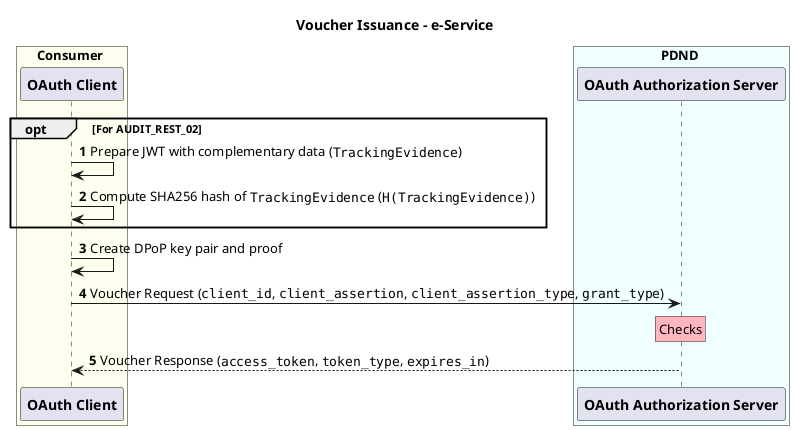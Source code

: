 @startuml Voucher Issuance - e-Service
title Voucher Issuance - e-Service

autonumber

box **Consumer** #Ivory
  participant "**OAuth Client**" as CF
end box

box **PDND** #Azure
  participant "**OAuth Authorization Server**" as AS
end box

opt For AUDIT_REST_02
  CF->CF:Prepare JWT with complementary data (""TrackingEvidence"")

  CF->CF:Compute SHA256 hash of ""TrackingEvidence"" (""H(TrackingEvidence)"")
end

CF->CF:Create DPoP key pair and proof
CF->AS: Voucher Request (""client_id"", ""client_assertion"", ""client_assertion_type"", ""grant_type"")

rnote over AS #LightPink
  Checks
endrnote

AS-->CF:Voucher Response (""access_token"", ""token_type"", ""expires_in"")
@enduml